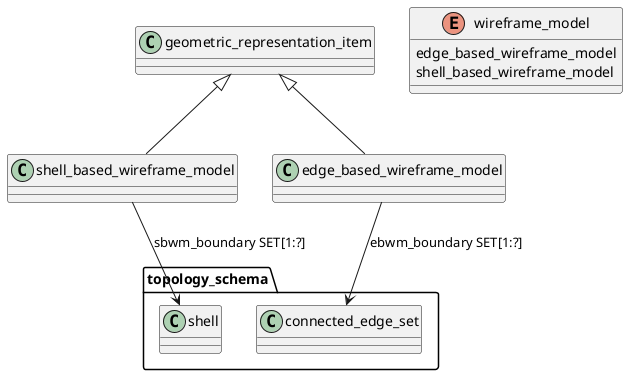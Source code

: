 @startuml

class shell_based_wireframe_model 


class edge_based_wireframe_model {

}

package topology_schema {
    class shell
    class connected_edge_set
}

enum wireframe_model {
    edge_based_wireframe_model
    shell_based_wireframe_model
}

geometric_representation_item <|-- shell_based_wireframe_model
geometric_representation_item <|-- edge_based_wireframe_model

shell_based_wireframe_model --> shell : sbwm_boundary SET[1:?]
edge_based_wireframe_model --> connected_edge_set : ebwm_boundary SET[1:?]

@enduml